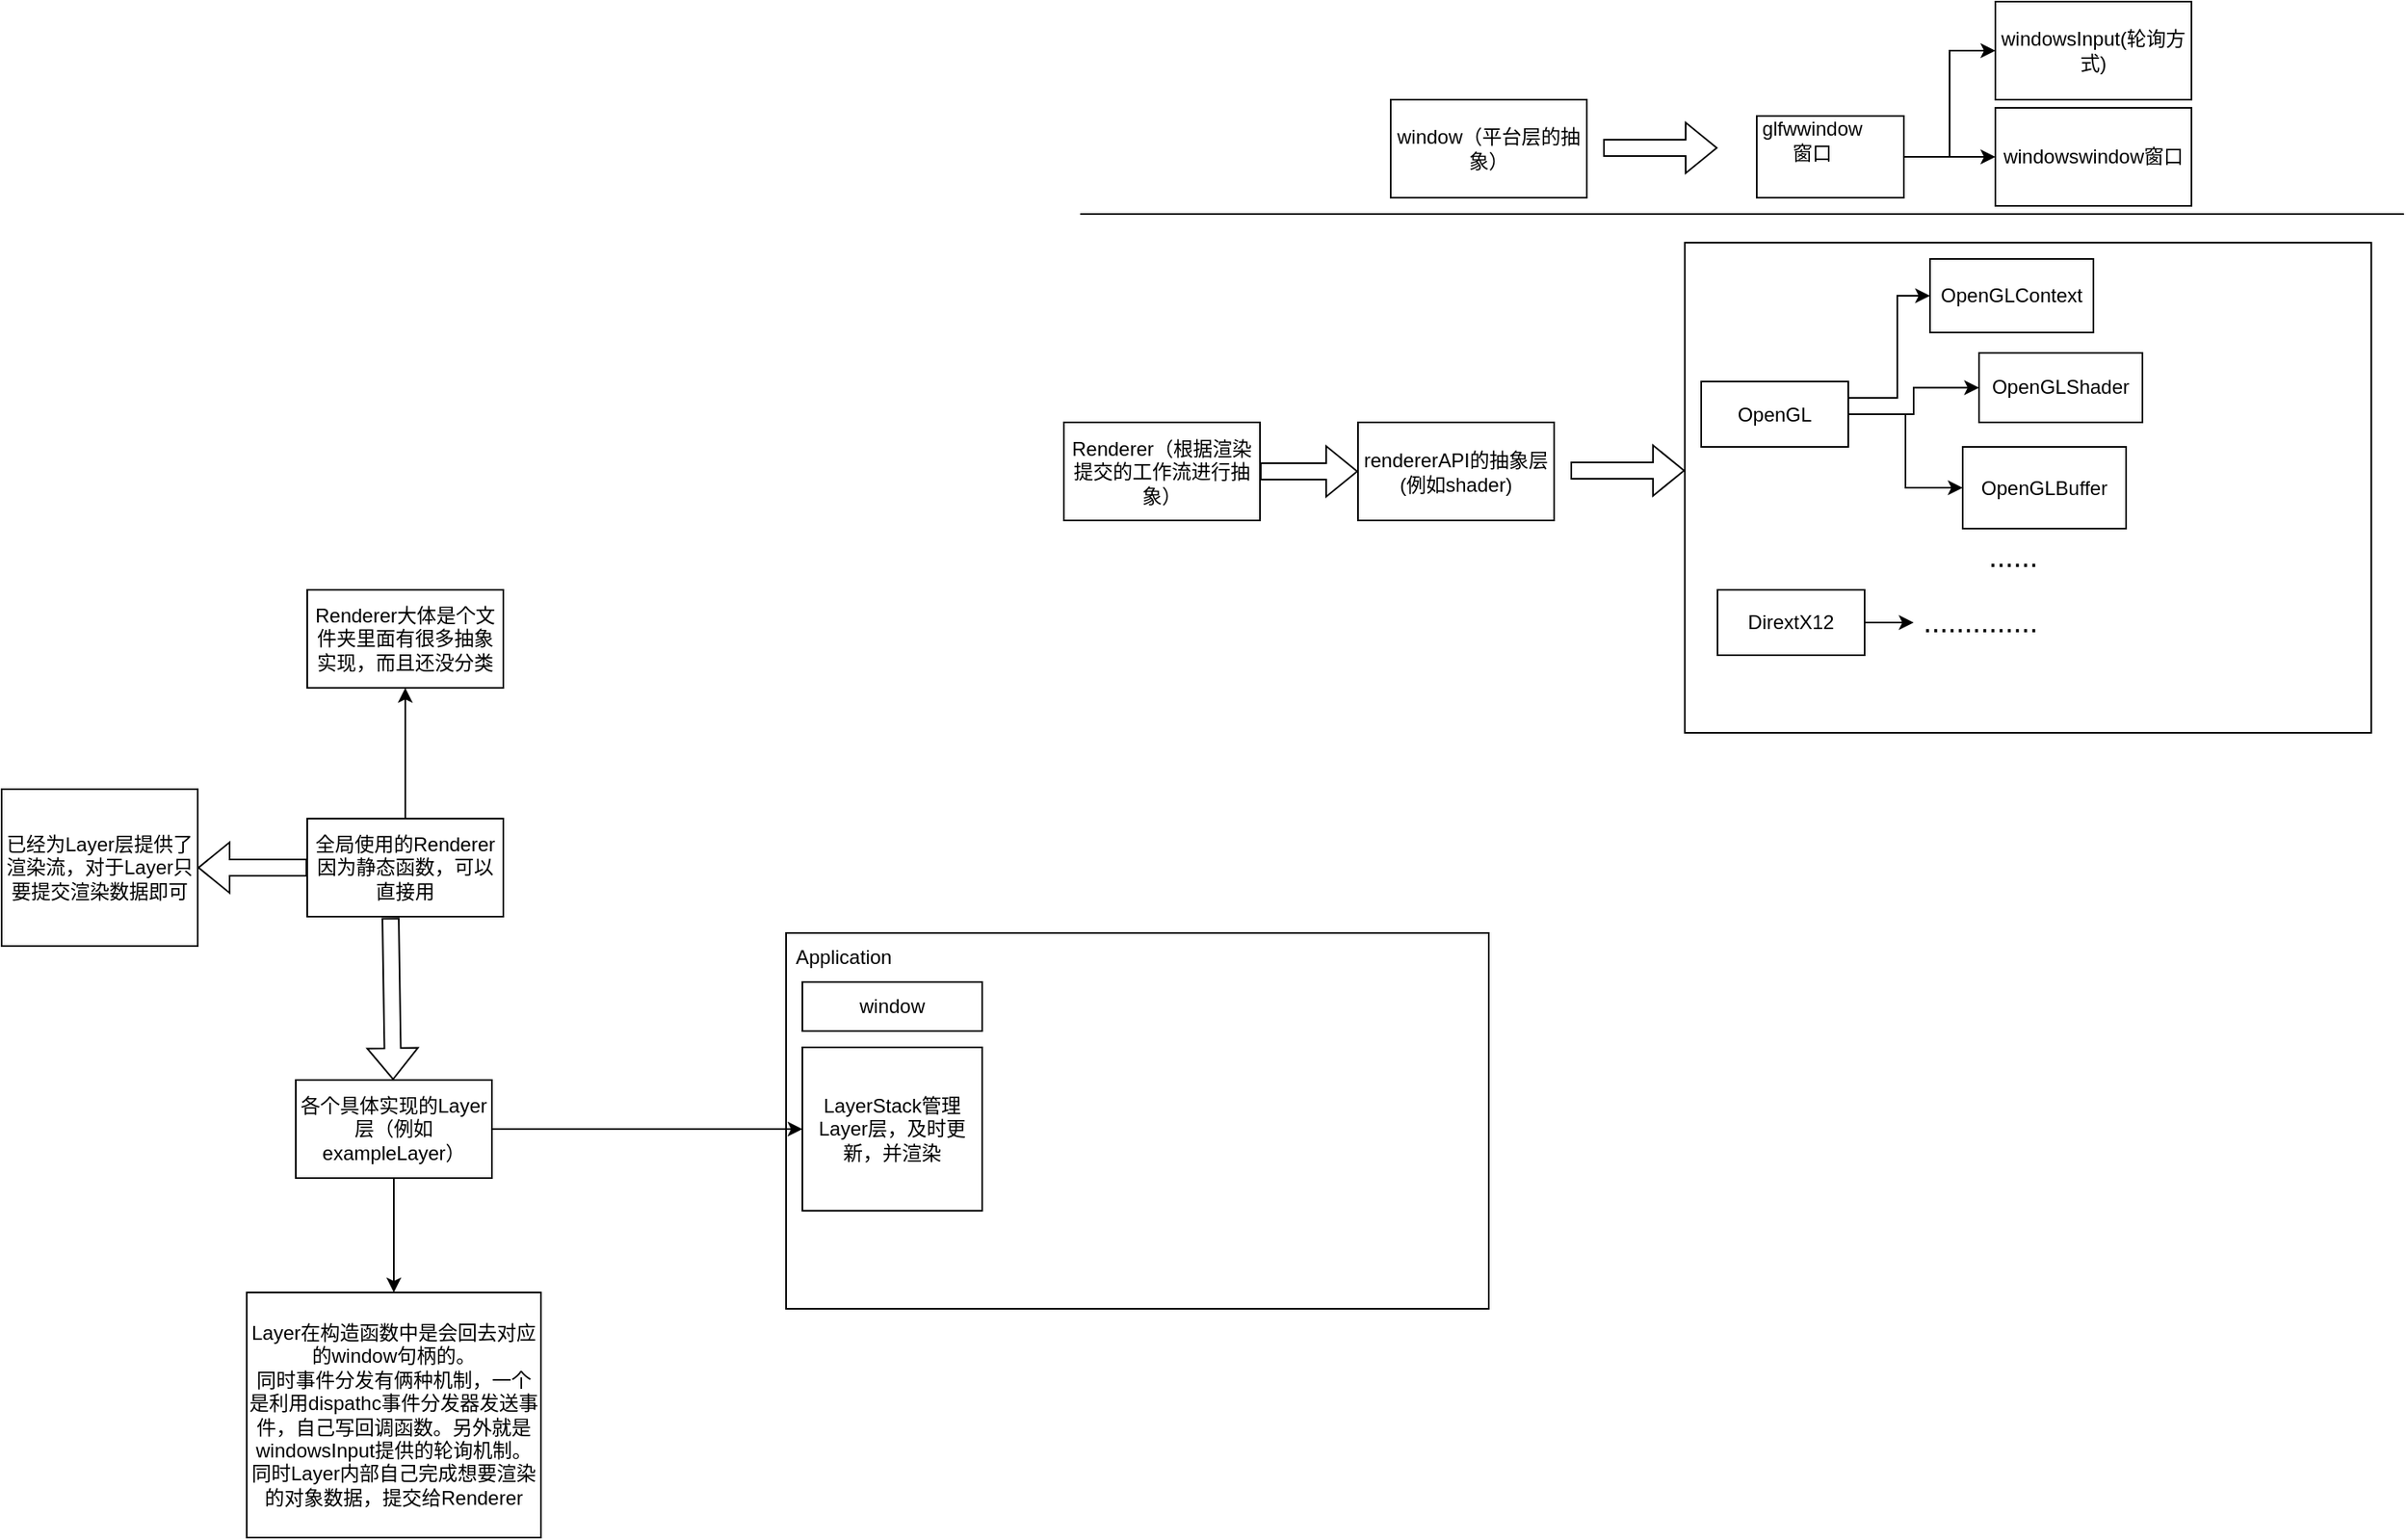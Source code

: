 <mxfile version="24.8.4">
  <diagram name="第 1 页" id="KEX1DeN6VIryzkRoY62D">
    <mxGraphModel dx="2460" dy="735" grid="1" gridSize="10" guides="1" tooltips="1" connect="1" arrows="1" fold="1" page="1" pageScale="1" pageWidth="827" pageHeight="1169" math="0" shadow="0">
      <root>
        <mxCell id="0" />
        <mxCell id="1" parent="0" />
        <mxCell id="yiRDW56pO0GK_cdznQ7R-45" value="" style="rounded=0;whiteSpace=wrap;html=1;" vertex="1" parent="1">
          <mxGeometry x="370" y="257.5" width="420" height="300" as="geometry" />
        </mxCell>
        <mxCell id="yiRDW56pO0GK_cdznQ7R-16" value="" style="group" vertex="1" connectable="0" parent="1">
          <mxGeometry x="414" y="180" width="90" height="50" as="geometry" />
        </mxCell>
        <mxCell id="yiRDW56pO0GK_cdznQ7R-12" value="" style="rounded=0;whiteSpace=wrap;html=1;" vertex="1" parent="yiRDW56pO0GK_cdznQ7R-16">
          <mxGeometry width="90" height="50" as="geometry" />
        </mxCell>
        <mxCell id="yiRDW56pO0GK_cdznQ7R-13" value="glfwwindow窗口" style="text;html=1;align=center;verticalAlign=middle;whiteSpace=wrap;rounded=0;" vertex="1" parent="yiRDW56pO0GK_cdznQ7R-16">
          <mxGeometry width="67.5" height="30" as="geometry" />
        </mxCell>
        <mxCell id="yiRDW56pO0GK_cdznQ7R-20" style="edgeStyle=orthogonalEdgeStyle;rounded=0;orthogonalLoop=1;jettySize=auto;html=1;" edge="1" parent="1" source="yiRDW56pO0GK_cdznQ7R-12" target="yiRDW56pO0GK_cdznQ7R-19">
          <mxGeometry relative="1" as="geometry" />
        </mxCell>
        <mxCell id="yiRDW56pO0GK_cdznQ7R-30" style="edgeStyle=orthogonalEdgeStyle;rounded=0;orthogonalLoop=1;jettySize=auto;html=1;entryX=0;entryY=0.5;entryDx=0;entryDy=0;" edge="1" parent="1" source="yiRDW56pO0GK_cdznQ7R-22" target="yiRDW56pO0GK_cdznQ7R-23">
          <mxGeometry relative="1" as="geometry">
            <Array as="points">
              <mxPoint x="500" y="352.5" />
              <mxPoint x="500" y="290.5" />
            </Array>
          </mxGeometry>
        </mxCell>
        <mxCell id="yiRDW56pO0GK_cdznQ7R-31" style="edgeStyle=orthogonalEdgeStyle;rounded=0;orthogonalLoop=1;jettySize=auto;html=1;entryX=0;entryY=0.5;entryDx=0;entryDy=0;" edge="1" parent="1" source="yiRDW56pO0GK_cdznQ7R-22" target="yiRDW56pO0GK_cdznQ7R-27">
          <mxGeometry relative="1" as="geometry" />
        </mxCell>
        <mxCell id="yiRDW56pO0GK_cdznQ7R-32" style="edgeStyle=orthogonalEdgeStyle;rounded=0;orthogonalLoop=1;jettySize=auto;html=1;entryX=0;entryY=0.5;entryDx=0;entryDy=0;" edge="1" parent="1" source="yiRDW56pO0GK_cdznQ7R-22" target="yiRDW56pO0GK_cdznQ7R-28">
          <mxGeometry relative="1" as="geometry" />
        </mxCell>
        <mxCell id="yiRDW56pO0GK_cdznQ7R-22" value="OpenGL" style="rounded=0;whiteSpace=wrap;html=1;" vertex="1" parent="1">
          <mxGeometry x="380" y="342.5" width="90" height="40" as="geometry" />
        </mxCell>
        <mxCell id="yiRDW56pO0GK_cdznQ7R-23" value="OpenGLContext" style="rounded=0;whiteSpace=wrap;html=1;" vertex="1" parent="1">
          <mxGeometry x="520" y="267.5" width="100" height="45" as="geometry" />
        </mxCell>
        <mxCell id="yiRDW56pO0GK_cdznQ7R-19" value="windowswindow窗口" style="rounded=0;whiteSpace=wrap;html=1;" vertex="1" parent="1">
          <mxGeometry x="560" y="175" width="120" height="60" as="geometry" />
        </mxCell>
        <mxCell id="yiRDW56pO0GK_cdznQ7R-27" value="OpenGLShader" style="rounded=0;whiteSpace=wrap;html=1;" vertex="1" parent="1">
          <mxGeometry x="550" y="325" width="100" height="42.5" as="geometry" />
        </mxCell>
        <mxCell id="yiRDW56pO0GK_cdznQ7R-28" value="OpenGLBuffer" style="rounded=0;whiteSpace=wrap;html=1;" vertex="1" parent="1">
          <mxGeometry x="540" y="382.5" width="100" height="50" as="geometry" />
        </mxCell>
        <mxCell id="yiRDW56pO0GK_cdznQ7R-29" value="&lt;font style=&quot;font-size: 18px;&quot;&gt;..........................&lt;/font&gt;" style="text;strokeColor=none;fillColor=none;align=left;verticalAlign=middle;spacingLeft=4;spacingRight=4;overflow=hidden;points=[[0,0.5],[1,0.5]];portConstraint=eastwest;rotatable=0;whiteSpace=wrap;html=1;" vertex="1" parent="1">
          <mxGeometry x="550" y="410" width="40" height="80" as="geometry" />
        </mxCell>
        <mxCell id="yiRDW56pO0GK_cdznQ7R-34" value="window（平台层的抽象）" style="rounded=0;whiteSpace=wrap;html=1;" vertex="1" parent="1">
          <mxGeometry x="190" y="170" width="120" height="60" as="geometry" />
        </mxCell>
        <mxCell id="yiRDW56pO0GK_cdznQ7R-35" value="" style="shape=flexArrow;endArrow=classic;html=1;rounded=0;" edge="1" parent="1">
          <mxGeometry width="50" height="50" relative="1" as="geometry">
            <mxPoint x="300" y="397" as="sourcePoint" />
            <mxPoint x="370" y="397" as="targetPoint" />
          </mxGeometry>
        </mxCell>
        <mxCell id="yiRDW56pO0GK_cdznQ7R-36" value="" style="shape=flexArrow;endArrow=classic;html=1;rounded=0;" edge="1" parent="1">
          <mxGeometry width="50" height="50" relative="1" as="geometry">
            <mxPoint x="320" y="199.5" as="sourcePoint" />
            <mxPoint x="390" y="199.5" as="targetPoint" />
          </mxGeometry>
        </mxCell>
        <mxCell id="yiRDW56pO0GK_cdznQ7R-37" value="rendererAPI的抽象层&lt;div&gt;(例如shader)&lt;/div&gt;" style="rounded=0;whiteSpace=wrap;html=1;" vertex="1" parent="1">
          <mxGeometry x="170" y="367.5" width="120" height="60" as="geometry" />
        </mxCell>
        <mxCell id="yiRDW56pO0GK_cdznQ7R-40" style="edgeStyle=orthogonalEdgeStyle;rounded=0;orthogonalLoop=1;jettySize=auto;html=1;" edge="1" parent="1" source="yiRDW56pO0GK_cdznQ7R-38" target="yiRDW56pO0GK_cdznQ7R-39">
          <mxGeometry relative="1" as="geometry" />
        </mxCell>
        <mxCell id="yiRDW56pO0GK_cdznQ7R-38" value="DirextX12" style="rounded=0;whiteSpace=wrap;html=1;" vertex="1" parent="1">
          <mxGeometry x="390" y="470" width="90" height="40" as="geometry" />
        </mxCell>
        <mxCell id="yiRDW56pO0GK_cdznQ7R-39" value="&lt;font style=&quot;font-size: 18px;&quot;&gt;...............&lt;/font&gt;" style="text;strokeColor=none;fillColor=none;align=left;verticalAlign=middle;spacingLeft=4;spacingRight=4;overflow=hidden;points=[[0,0.5],[1,0.5]];portConstraint=eastwest;rotatable=0;whiteSpace=wrap;html=1;" vertex="1" parent="1">
          <mxGeometry x="510" y="475" width="80" height="30" as="geometry" />
        </mxCell>
        <mxCell id="yiRDW56pO0GK_cdznQ7R-41" value="" style="endArrow=none;html=1;rounded=0;" edge="1" parent="1">
          <mxGeometry width="50" height="50" relative="1" as="geometry">
            <mxPoint y="240" as="sourcePoint" />
            <mxPoint x="810" y="240" as="targetPoint" />
          </mxGeometry>
        </mxCell>
        <mxCell id="yiRDW56pO0GK_cdznQ7R-43" value="" style="shape=flexArrow;endArrow=classic;html=1;rounded=0;entryX=0;entryY=0.5;entryDx=0;entryDy=0;exitX=1;exitY=0.5;exitDx=0;exitDy=0;" edge="1" parent="1" source="yiRDW56pO0GK_cdznQ7R-44" target="yiRDW56pO0GK_cdznQ7R-37">
          <mxGeometry width="50" height="50" relative="1" as="geometry">
            <mxPoint x="120" y="400" as="sourcePoint" />
            <mxPoint x="160" y="360" as="targetPoint" />
          </mxGeometry>
        </mxCell>
        <mxCell id="yiRDW56pO0GK_cdznQ7R-44" value="Renderer（根据渲染提交的工作流进行抽象）" style="rounded=0;whiteSpace=wrap;html=1;" vertex="1" parent="1">
          <mxGeometry x="-10" y="367.5" width="120" height="60" as="geometry" />
        </mxCell>
        <mxCell id="yiRDW56pO0GK_cdznQ7R-49" value="" style="group" vertex="1" connectable="0" parent="1">
          <mxGeometry x="-180" y="680" width="430" height="230" as="geometry" />
        </mxCell>
        <mxCell id="yiRDW56pO0GK_cdznQ7R-47" value="" style="rounded=0;whiteSpace=wrap;html=1;" vertex="1" parent="yiRDW56pO0GK_cdznQ7R-49">
          <mxGeometry width="430" height="230" as="geometry" />
        </mxCell>
        <mxCell id="yiRDW56pO0GK_cdznQ7R-48" value="Application" style="text;strokeColor=none;fillColor=none;align=left;verticalAlign=middle;spacingLeft=4;spacingRight=4;overflow=hidden;points=[[0,0.5],[1,0.5]];portConstraint=eastwest;rotatable=0;whiteSpace=wrap;html=1;" vertex="1" parent="yiRDW56pO0GK_cdznQ7R-49">
          <mxGeometry width="80" height="30" as="geometry" />
        </mxCell>
        <mxCell id="yiRDW56pO0GK_cdznQ7R-50" value="window" style="rounded=0;whiteSpace=wrap;html=1;" vertex="1" parent="yiRDW56pO0GK_cdznQ7R-49">
          <mxGeometry x="10" y="30" width="110" height="30" as="geometry" />
        </mxCell>
        <mxCell id="yiRDW56pO0GK_cdznQ7R-51" value="LayerStack管理Layer层，及时更新，并渲染" style="rounded=0;whiteSpace=wrap;html=1;" vertex="1" parent="yiRDW56pO0GK_cdznQ7R-49">
          <mxGeometry x="10" y="70" width="110" height="100" as="geometry" />
        </mxCell>
        <mxCell id="yiRDW56pO0GK_cdznQ7R-52" value="windowsInput(轮询方式)" style="rounded=0;whiteSpace=wrap;html=1;" vertex="1" parent="1">
          <mxGeometry x="560" y="110" width="120" height="60" as="geometry" />
        </mxCell>
        <mxCell id="yiRDW56pO0GK_cdznQ7R-53" style="edgeStyle=orthogonalEdgeStyle;rounded=0;orthogonalLoop=1;jettySize=auto;html=1;entryX=0;entryY=0.5;entryDx=0;entryDy=0;" edge="1" parent="1" source="yiRDW56pO0GK_cdznQ7R-12" target="yiRDW56pO0GK_cdznQ7R-52">
          <mxGeometry relative="1" as="geometry" />
        </mxCell>
        <mxCell id="yiRDW56pO0GK_cdznQ7R-65" value="" style="edgeStyle=orthogonalEdgeStyle;rounded=0;orthogonalLoop=1;jettySize=auto;html=1;" edge="1" parent="1" source="yiRDW56pO0GK_cdznQ7R-54" target="yiRDW56pO0GK_cdznQ7R-64">
          <mxGeometry relative="1" as="geometry" />
        </mxCell>
        <mxCell id="yiRDW56pO0GK_cdznQ7R-54" value="全局使用的Renderer&lt;div&gt;因为静态函数，可以直接用&lt;/div&gt;" style="rounded=0;whiteSpace=wrap;html=1;" vertex="1" parent="1">
          <mxGeometry x="-473" y="610" width="120" height="60" as="geometry" />
        </mxCell>
        <mxCell id="yiRDW56pO0GK_cdznQ7R-55" value="" style="shape=flexArrow;endArrow=classic;html=1;rounded=0;exitX=0;exitY=0.5;exitDx=0;exitDy=0;" edge="1" parent="1" source="yiRDW56pO0GK_cdznQ7R-54">
          <mxGeometry width="50" height="50" relative="1" as="geometry">
            <mxPoint x="110" y="630" as="sourcePoint" />
            <mxPoint x="-540" y="640" as="targetPoint" />
          </mxGeometry>
        </mxCell>
        <mxCell id="yiRDW56pO0GK_cdznQ7R-56" value="已经为Layer层提供了渲染流，对于Layer只要提交渲染数据即可" style="rounded=0;whiteSpace=wrap;html=1;" vertex="1" parent="1">
          <mxGeometry x="-660" y="592" width="120" height="96" as="geometry" />
        </mxCell>
        <mxCell id="yiRDW56pO0GK_cdznQ7R-60" value="" style="edgeStyle=orthogonalEdgeStyle;rounded=0;orthogonalLoop=1;jettySize=auto;html=1;" edge="1" parent="1" source="yiRDW56pO0GK_cdznQ7R-57" target="yiRDW56pO0GK_cdznQ7R-59">
          <mxGeometry relative="1" as="geometry" />
        </mxCell>
        <mxCell id="yiRDW56pO0GK_cdznQ7R-62" style="edgeStyle=orthogonalEdgeStyle;rounded=0;orthogonalLoop=1;jettySize=auto;html=1;exitX=1;exitY=0.5;exitDx=0;exitDy=0;entryX=0;entryY=0.5;entryDx=0;entryDy=0;" edge="1" parent="1" source="yiRDW56pO0GK_cdznQ7R-57" target="yiRDW56pO0GK_cdznQ7R-51">
          <mxGeometry relative="1" as="geometry" />
        </mxCell>
        <mxCell id="yiRDW56pO0GK_cdznQ7R-57" value="各个具体实现的Layer层（例如exampleLayer）" style="rounded=0;whiteSpace=wrap;html=1;" vertex="1" parent="1">
          <mxGeometry x="-480" y="770" width="120" height="60" as="geometry" />
        </mxCell>
        <mxCell id="yiRDW56pO0GK_cdznQ7R-59" value="Layer在构造函数中是会回去对应的window句柄的。&lt;div&gt;同时事件分发有俩种机制，一个是利用dispathc事件分发器发送事件，自己写回调函数。另外就是windowsInput提供的轮询机制。&lt;/div&gt;&lt;div&gt;同时Layer内部自己完成想要渲染的对象数据，提交给Renderer&lt;/div&gt;" style="whiteSpace=wrap;html=1;rounded=0;" vertex="1" parent="1">
          <mxGeometry x="-510" y="900" width="180" height="150" as="geometry" />
        </mxCell>
        <mxCell id="yiRDW56pO0GK_cdznQ7R-61" value="" style="shape=flexArrow;endArrow=classic;html=1;rounded=0;exitX=0.425;exitY=1.012;exitDx=0;exitDy=0;exitPerimeter=0;" edge="1" parent="1" source="yiRDW56pO0GK_cdznQ7R-54" target="yiRDW56pO0GK_cdznQ7R-57">
          <mxGeometry width="50" height="50" relative="1" as="geometry">
            <mxPoint x="-60" y="880" as="sourcePoint" />
            <mxPoint x="-10" y="830" as="targetPoint" />
          </mxGeometry>
        </mxCell>
        <mxCell id="yiRDW56pO0GK_cdznQ7R-64" value="Renderer大体是个文件夹里面有很多抽象实现，而且还没分类" style="whiteSpace=wrap;html=1;rounded=0;" vertex="1" parent="1">
          <mxGeometry x="-473" y="470" width="120" height="60" as="geometry" />
        </mxCell>
      </root>
    </mxGraphModel>
  </diagram>
</mxfile>
